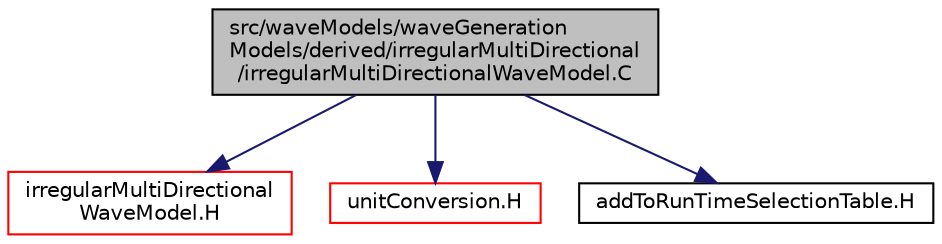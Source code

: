 digraph "src/waveModels/waveGenerationModels/derived/irregularMultiDirectional/irregularMultiDirectionalWaveModel.C"
{
  bgcolor="transparent";
  edge [fontname="Helvetica",fontsize="10",labelfontname="Helvetica",labelfontsize="10"];
  node [fontname="Helvetica",fontsize="10",shape=record];
  Node1 [label="src/waveModels/waveGeneration\lModels/derived/irregularMultiDirectional\l/irregularMultiDirectionalWaveModel.C",height=0.2,width=0.4,color="black", fillcolor="grey75", style="filled" fontcolor="black"];
  Node1 -> Node2 [color="midnightblue",fontsize="10",style="solid",fontname="Helvetica"];
  Node2 [label="irregularMultiDirectional\lWaveModel.H",height=0.2,width=0.4,color="red",URL="$irregularMultiDirectionalWaveModel_8H.html"];
  Node1 -> Node3 [color="midnightblue",fontsize="10",style="solid",fontname="Helvetica"];
  Node3 [label="unitConversion.H",height=0.2,width=0.4,color="red",URL="$unitConversion_8H.html",tooltip="Unit conversion functions. "];
  Node1 -> Node4 [color="midnightblue",fontsize="10",style="solid",fontname="Helvetica"];
  Node4 [label="addToRunTimeSelectionTable.H",height=0.2,width=0.4,color="black",URL="$addToRunTimeSelectionTable_8H.html",tooltip="Macros for easy insertion into run-time selection tables. "];
}
